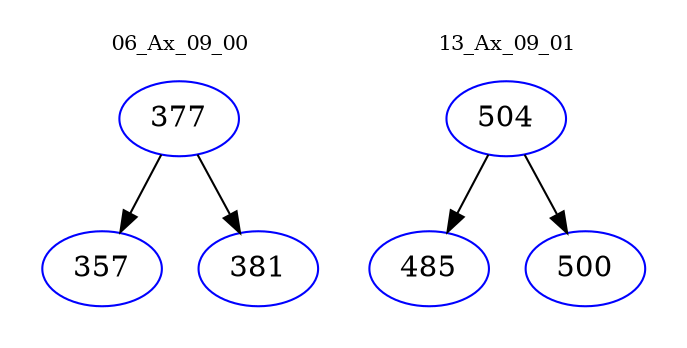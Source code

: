 digraph{
subgraph cluster_0 {
color = white
label = "06_Ax_09_00";
fontsize=10;
T0_377 [label="377", color="blue"]
T0_377 -> T0_357 [color="black"]
T0_357 [label="357", color="blue"]
T0_377 -> T0_381 [color="black"]
T0_381 [label="381", color="blue"]
}
subgraph cluster_1 {
color = white
label = "13_Ax_09_01";
fontsize=10;
T1_504 [label="504", color="blue"]
T1_504 -> T1_485 [color="black"]
T1_485 [label="485", color="blue"]
T1_504 -> T1_500 [color="black"]
T1_500 [label="500", color="blue"]
}
}
